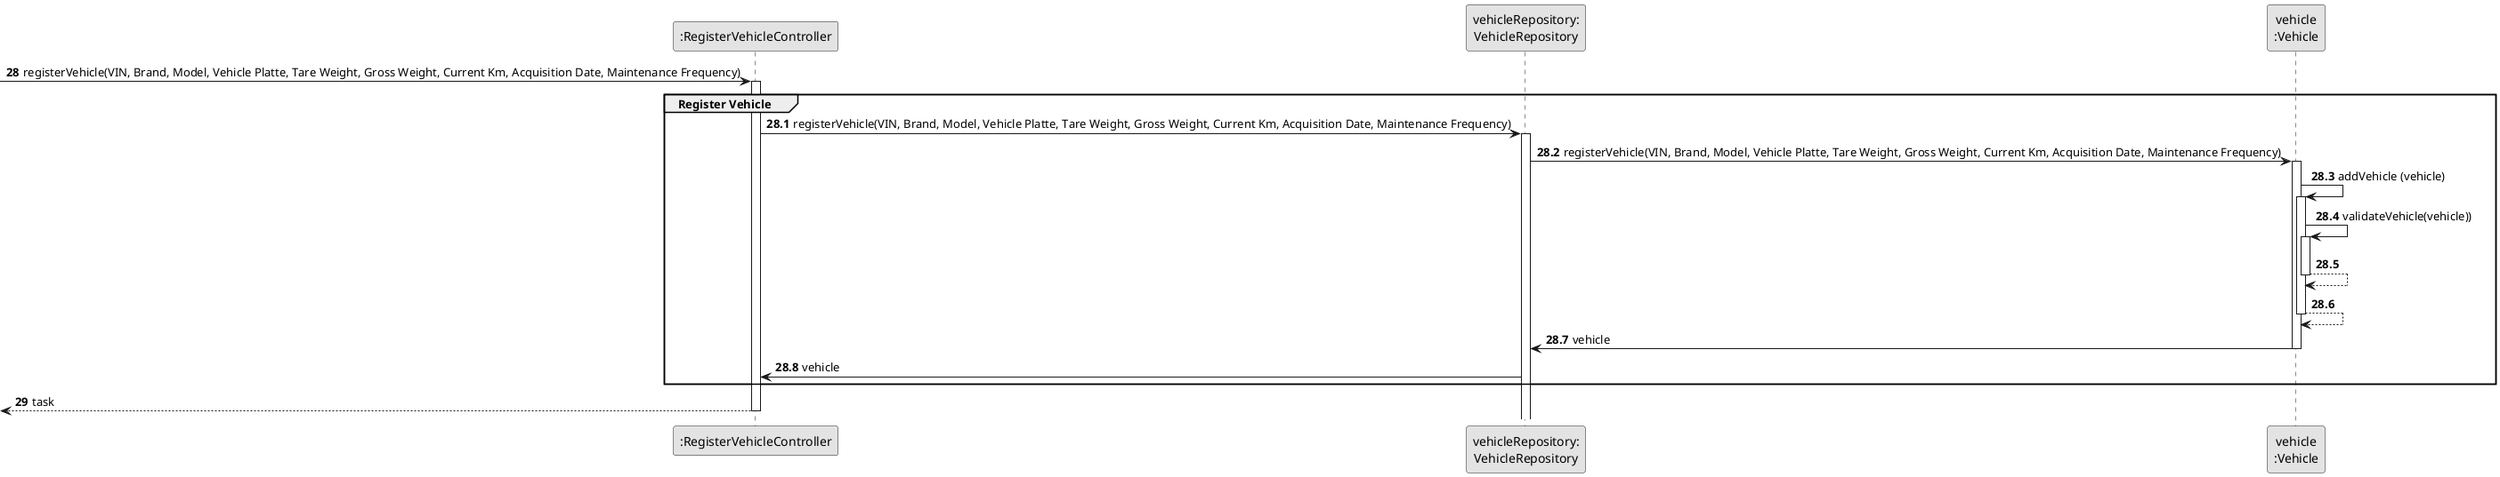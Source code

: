 @startuml
skinparam monochrome true
skinparam packageStyle rectangle
skinparam shadowing false

participant ":RegisterVehicleController" as CTRL
participant "vehicleRepository:\nVehicleRepository" as VehicleRepository
participant "vehicle\n:Vehicle" as VEI

autonumber 28
-> CTRL : registerVehicle(VIN, Brand, Model, Vehicle Platte, Tare Weight, Gross Weight, Current Km, Acquisition Date, Maintenance Frequency)

autonumber 28.1
activate CTRL
    group Register Vehicle

          CTRL -> VehicleRepository : registerVehicle(VIN, Brand, Model, Vehicle Platte, Tare Weight, Gross Weight, Current Km, Acquisition Date, Maintenance Frequency)
                      activate VehicleRepository

                          VehicleRepository -> VEI: registerVehicle(VIN, Brand, Model, Vehicle Platte, Tare Weight, Gross Weight, Current Km, Acquisition Date, Maintenance Frequency)
                          activate VEI

                              VEI -> VEI: addVehicle (vehicle)
                              activate VEI

                              VEI -> VEI: validateVehicle(vehicle))
                              activate VEI

                              VEI --> VEI
                              deactivate VEI

                              VEI --> VEI
                              deactivate VEI

                          VEI -> VehicleRepository: vehicle
                          deactivate VEI

                      VehicleRepository -> CTRL: vehicle

    end

    autonumber 29
    <-- CTRL : task
deactivate CTRL


@enduml
